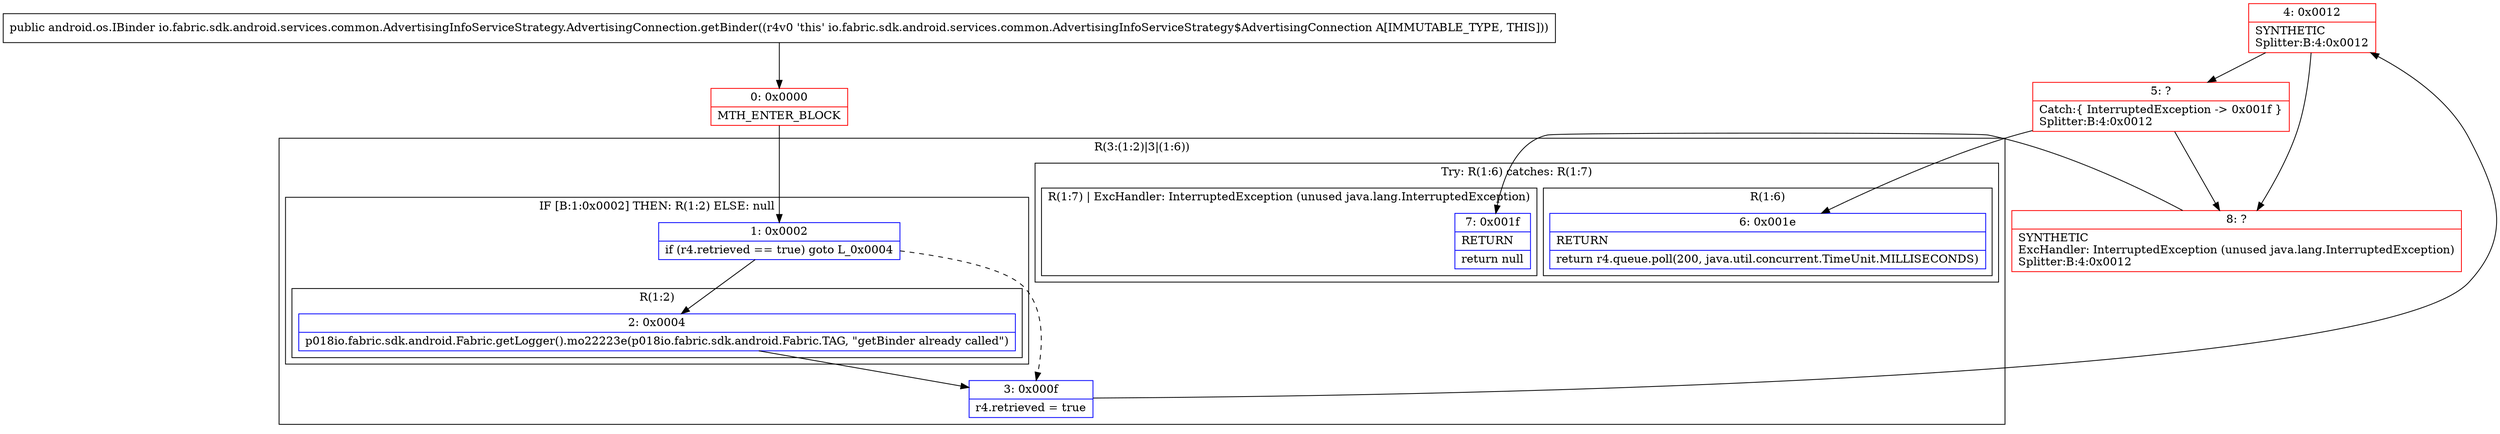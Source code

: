 digraph "CFG forio.fabric.sdk.android.services.common.AdvertisingInfoServiceStrategy.AdvertisingConnection.getBinder()Landroid\/os\/IBinder;" {
subgraph cluster_Region_746602561 {
label = "R(3:(1:2)|3|(1:6))";
node [shape=record,color=blue];
subgraph cluster_IfRegion_1018911939 {
label = "IF [B:1:0x0002] THEN: R(1:2) ELSE: null";
node [shape=record,color=blue];
Node_1 [shape=record,label="{1\:\ 0x0002|if (r4.retrieved == true) goto L_0x0004\l}"];
subgraph cluster_Region_479443537 {
label = "R(1:2)";
node [shape=record,color=blue];
Node_2 [shape=record,label="{2\:\ 0x0004|p018io.fabric.sdk.android.Fabric.getLogger().mo22223e(p018io.fabric.sdk.android.Fabric.TAG, \"getBinder already called\")\l}"];
}
}
Node_3 [shape=record,label="{3\:\ 0x000f|r4.retrieved = true\l}"];
subgraph cluster_TryCatchRegion_726550044 {
label = "Try: R(1:6) catches: R(1:7)";
node [shape=record,color=blue];
subgraph cluster_Region_98732412 {
label = "R(1:6)";
node [shape=record,color=blue];
Node_6 [shape=record,label="{6\:\ 0x001e|RETURN\l|return r4.queue.poll(200, java.util.concurrent.TimeUnit.MILLISECONDS)\l}"];
}
subgraph cluster_Region_1675202631 {
label = "R(1:7) | ExcHandler: InterruptedException (unused java.lang.InterruptedException)\l";
node [shape=record,color=blue];
Node_7 [shape=record,label="{7\:\ 0x001f|RETURN\l|return null\l}"];
}
}
}
subgraph cluster_Region_1675202631 {
label = "R(1:7) | ExcHandler: InterruptedException (unused java.lang.InterruptedException)\l";
node [shape=record,color=blue];
Node_7 [shape=record,label="{7\:\ 0x001f|RETURN\l|return null\l}"];
}
Node_0 [shape=record,color=red,label="{0\:\ 0x0000|MTH_ENTER_BLOCK\l}"];
Node_4 [shape=record,color=red,label="{4\:\ 0x0012|SYNTHETIC\lSplitter:B:4:0x0012\l}"];
Node_5 [shape=record,color=red,label="{5\:\ ?|Catch:\{ InterruptedException \-\> 0x001f \}\lSplitter:B:4:0x0012\l}"];
Node_8 [shape=record,color=red,label="{8\:\ ?|SYNTHETIC\lExcHandler: InterruptedException (unused java.lang.InterruptedException)\lSplitter:B:4:0x0012\l}"];
MethodNode[shape=record,label="{public android.os.IBinder io.fabric.sdk.android.services.common.AdvertisingInfoServiceStrategy.AdvertisingConnection.getBinder((r4v0 'this' io.fabric.sdk.android.services.common.AdvertisingInfoServiceStrategy$AdvertisingConnection A[IMMUTABLE_TYPE, THIS])) }"];
MethodNode -> Node_0;
Node_1 -> Node_2;
Node_1 -> Node_3[style=dashed];
Node_2 -> Node_3;
Node_3 -> Node_4;
Node_0 -> Node_1;
Node_4 -> Node_5;
Node_4 -> Node_8;
Node_5 -> Node_6;
Node_5 -> Node_8;
Node_8 -> Node_7;
}

